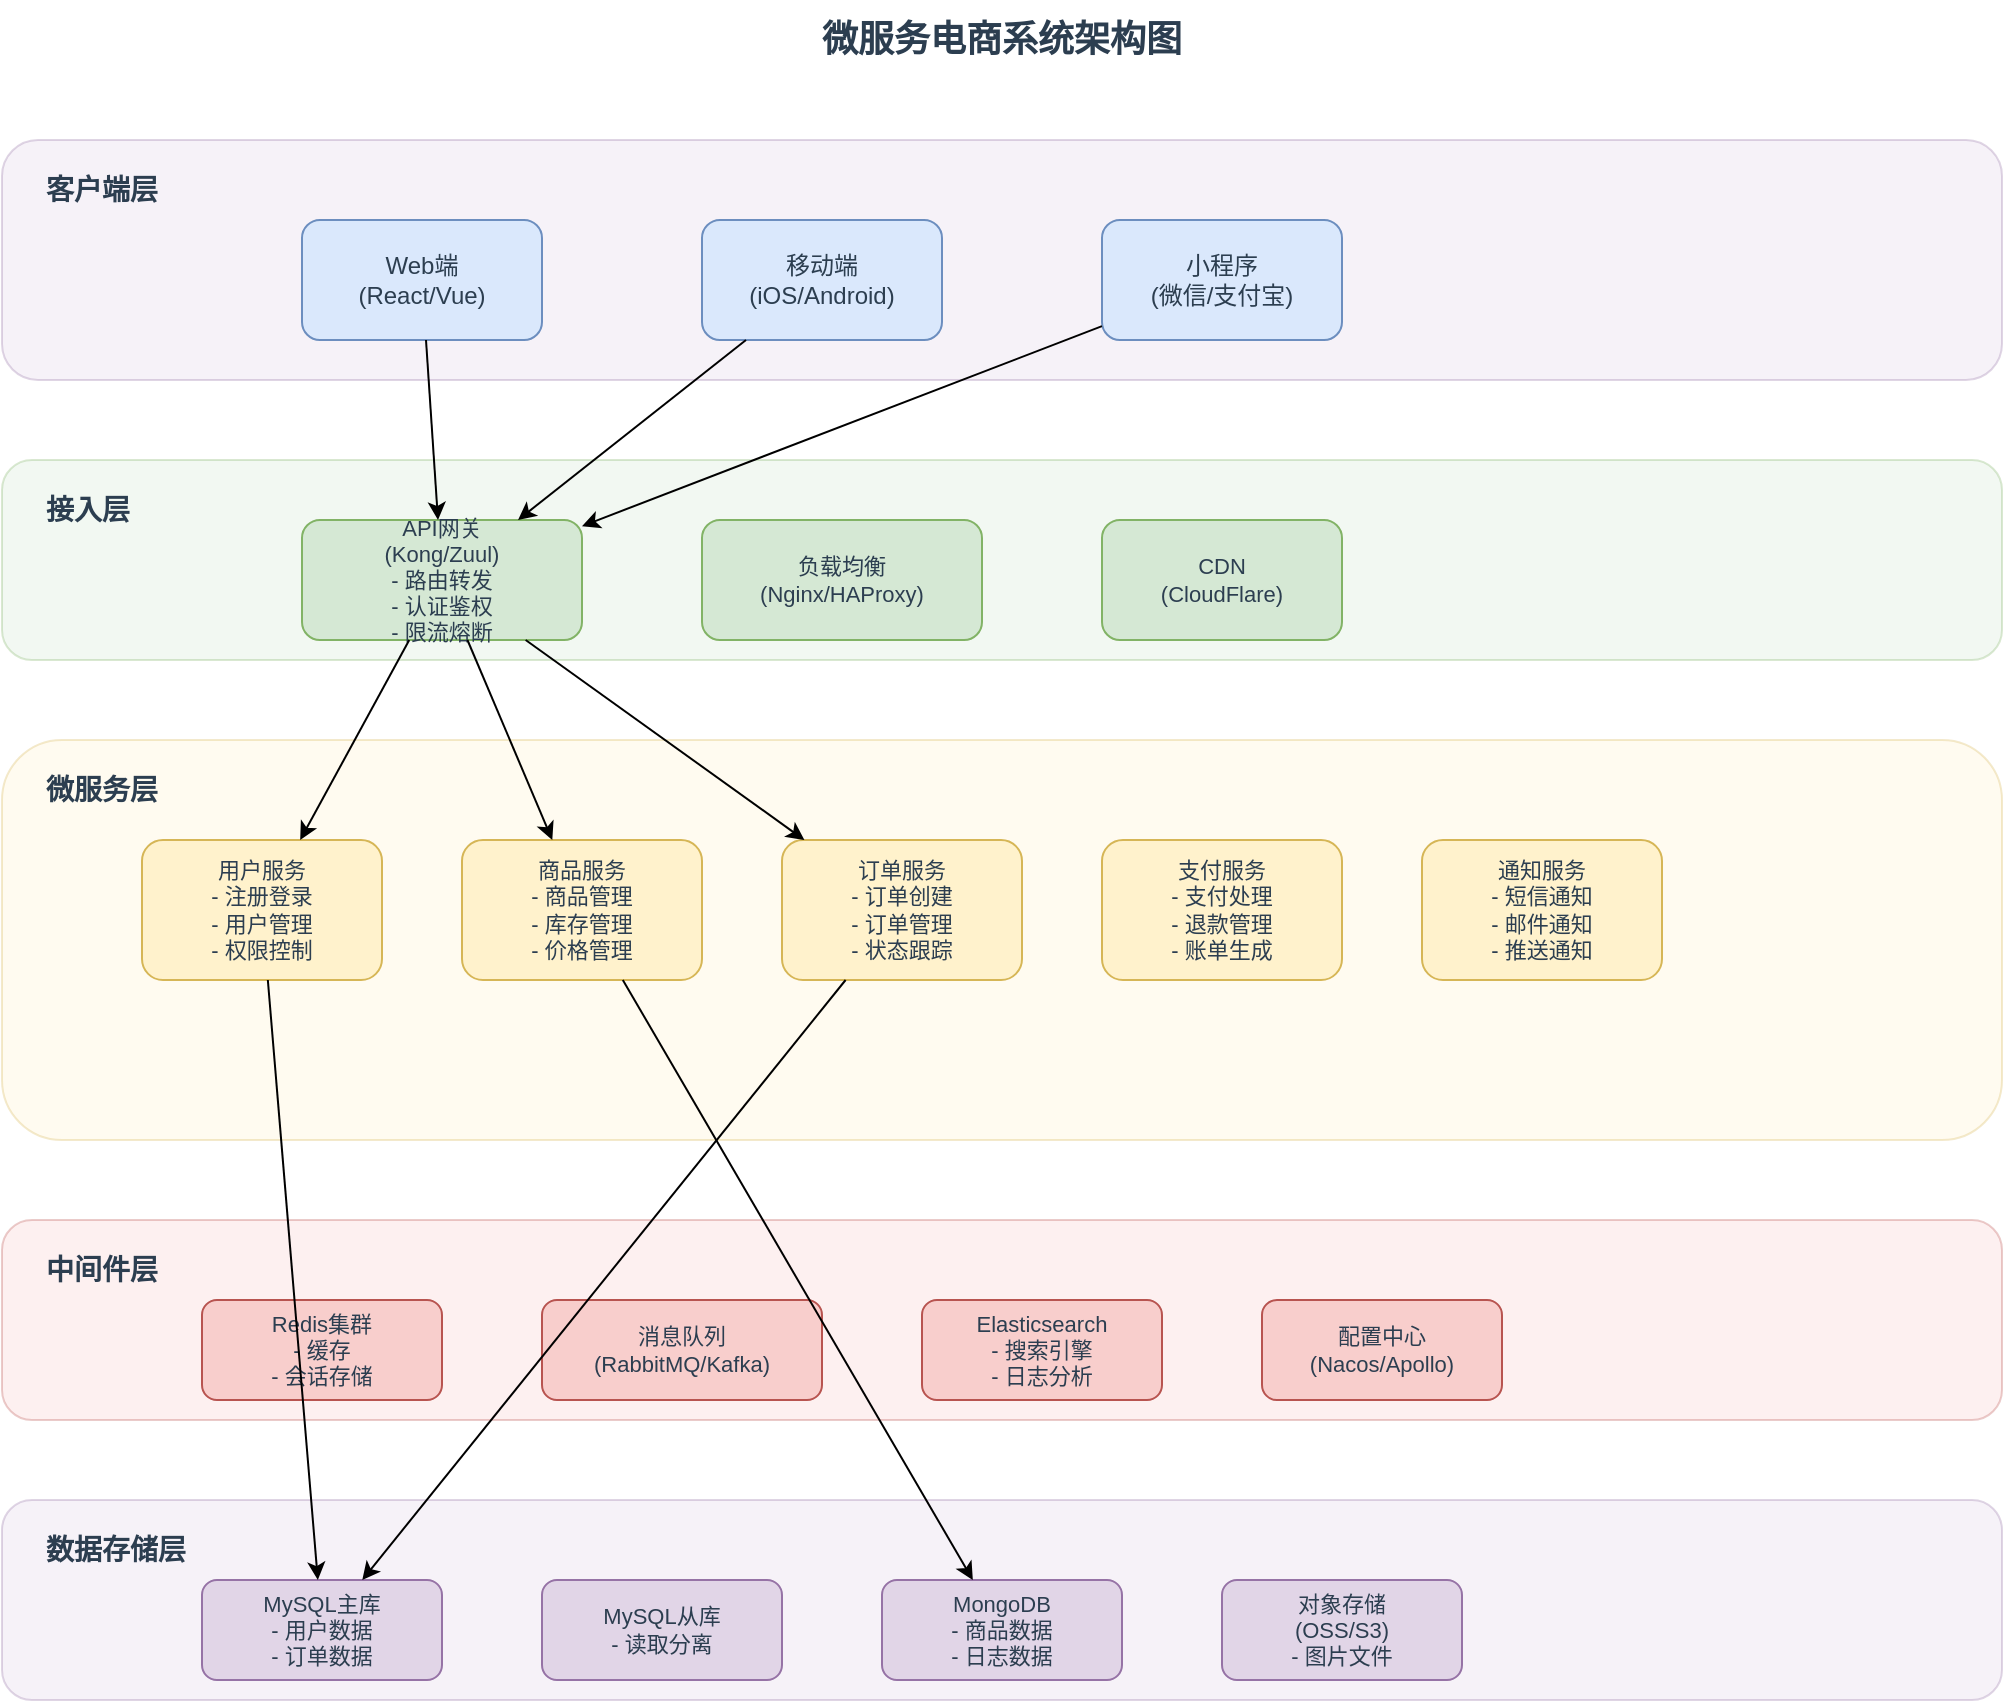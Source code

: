<?xml version="1.0" encoding="UTF-8"?>
<mxfile version="24.7.17">
  <diagram name="示例系统架构图" id="sample-architecture-001">
    <mxGraphModel dx="1422" dy="794" grid="1" gridSize="10" guides="1" tooltips="1" connect="1" arrows="1" fold="1" page="1" pageScale="1" pageWidth="1169" pageHeight="827" math="0" shadow="0">
      <root>
        <mxCell id="0" />
        <mxCell id="1" parent="0" />
        
        <!-- 标题 -->
        <mxCell id="title" value="微服务电商系统架构图" style="text;html=1;strokeColor=none;fillColor=none;align=center;verticalAlign=middle;whiteSpace=wrap;rounded=0;fontSize=18;fontStyle=1;fontColor=#2c3e50;" vertex="1" parent="1">
          <mxGeometry x="400" y="30" width="300" height="40" as="geometry" />
        </mxCell>
        
        <!-- 客户端层 -->
        <mxCell id="client-layer-bg" value="" style="rounded=1;whiteSpace=wrap;html=1;fillColor=#e1d5e7;strokeColor=#9673a6;opacity=30;" vertex="1" parent="1">
          <mxGeometry x="50" y="100" width="1000" height="120" as="geometry" />
        </mxCell>
        
        <mxCell id="client-layer-title" value="客户端层" style="text;html=1;strokeColor=none;fillColor=none;align=left;verticalAlign=top;whiteSpace=wrap;rounded=0;fontSize=14;fontStyle=1;fontColor=#2c3e50;" vertex="1" parent="1">
          <mxGeometry x="70" y="110" width="100" height="30" as="geometry" />
        </mxCell>
        
        <mxCell id="web-client" value="Web端&lt;br/&gt;(React/Vue)" style="rounded=1;whiteSpace=wrap;html=1;fillColor=#dae8fc;strokeColor=#6c8ebf;fontSize=12;fontColor=#2c3e50;" vertex="1" parent="1">
          <mxGeometry x="200" y="140" width="120" height="60" as="geometry" />
        </mxCell>
        
        <mxCell id="mobile-client" value="移动端&lt;br/&gt;(iOS/Android)" style="rounded=1;whiteSpace=wrap;html=1;fillColor=#dae8fc;strokeColor=#6c8ebf;fontSize=12;fontColor=#2c3e50;" vertex="1" parent="1">
          <mxGeometry x="400" y="140" width="120" height="60" as="geometry" />
        </mxCell>
        
        <mxCell id="miniprogram-client" value="小程序&lt;br/&gt;(微信/支付宝)" style="rounded=1;whiteSpace=wrap;html=1;fillColor=#dae8fc;strokeColor=#6c8ebf;fontSize=12;fontColor=#2c3e50;" vertex="1" parent="1">
          <mxGeometry x="600" y="140" width="120" height="60" as="geometry" />
        </mxCell>
        
        <!-- 接入层 -->
        <mxCell id="gateway-layer-bg" value="" style="rounded=1;whiteSpace=wrap;html=1;fillColor=#d5e8d4;strokeColor=#82b366;opacity=30;" vertex="1" parent="1">
          <mxGeometry x="50" y="260" width="1000" height="100" as="geometry" />
        </mxCell>
        
        <mxCell id="gateway-layer-title" value="接入层" style="text;html=1;strokeColor=none;fillColor=none;align=left;verticalAlign=top;whiteSpace=wrap;rounded=0;fontSize=14;fontStyle=1;fontColor=#2c3e50;" vertex="1" parent="1">
          <mxGeometry x="70" y="270" width="100" height="30" as="geometry" />
        </mxCell>
        
        <mxCell id="api-gateway" value="API网关&lt;br/&gt;(Kong/Zuul)&lt;br/&gt;- 路由转发&lt;br/&gt;- 认证鉴权&lt;br/&gt;- 限流熔断" style="rounded=1;whiteSpace=wrap;html=1;fillColor=#d5e8d4;strokeColor=#82b366;fontSize=11;fontColor=#2c3e50;" vertex="1" parent="1">
          <mxGeometry x="200" y="290" width="140" height="60" as="geometry" />
        </mxCell>
        
        <mxCell id="load-balancer" value="负载均衡&lt;br/&gt;(Nginx/HAProxy)" style="rounded=1;whiteSpace=wrap;html=1;fillColor=#d5e8d4;strokeColor=#82b366;fontSize=11;fontColor=#2c3e50;" vertex="1" parent="1">
          <mxGeometry x="400" y="290" width="140" height="60" as="geometry" />
        </mxCell>
        
        <mxCell id="cdn" value="CDN&lt;br/&gt;(CloudFlare)" style="rounded=1;whiteSpace=wrap;html=1;fillColor=#d5e8d4;strokeColor=#82b366;fontSize=11;fontColor=#2c3e50;" vertex="1" parent="1">
          <mxGeometry x="600" y="290" width="120" height="60" as="geometry" />
        </mxCell>
        
        <!-- 业务层 -->
        <mxCell id="business-layer-bg" value="" style="rounded=1;whiteSpace=wrap;html=1;fillColor=#fff2cc;strokeColor=#d6b656;opacity=30;" vertex="1" parent="1">
          <mxGeometry x="50" y="400" width="1000" height="200" as="geometry" />
        </mxCell>
        
        <mxCell id="business-layer-title" value="微服务层" style="text;html=1;strokeColor=none;fillColor=none;align=left;verticalAlign=top;whiteSpace=wrap;rounded=0;fontSize=14;fontStyle=1;fontColor=#2c3e50;" vertex="1" parent="1">
          <mxGeometry x="70" y="410" width="100" height="30" as="geometry" />
        </mxCell>
        
        <mxCell id="user-service" value="用户服务&lt;br/&gt;- 注册登录&lt;br/&gt;- 用户管理&lt;br/&gt;- 权限控制" style="rounded=1;whiteSpace=wrap;html=1;fillColor=#fff2cc;strokeColor=#d6b656;fontSize=11;fontColor=#2c3e50;" vertex="1" parent="1">
          <mxGeometry x="120" y="450" width="120" height="70" as="geometry" />
        </mxCell>
        
        <mxCell id="product-service" value="商品服务&lt;br/&gt;- 商品管理&lt;br/&gt;- 库存管理&lt;br/&gt;- 价格管理" style="rounded=1;whiteSpace=wrap;html=1;fillColor=#fff2cc;strokeColor=#d6b656;fontSize=11;fontColor=#2c3e50;" vertex="1" parent="1">
          <mxGeometry x="280" y="450" width="120" height="70" as="geometry" />
        </mxCell>
        
        <mxCell id="order-service" value="订单服务&lt;br/&gt;- 订单创建&lt;br/&gt;- 订单管理&lt;br/&gt;- 状态跟踪" style="rounded=1;whiteSpace=wrap;html=1;fillColor=#fff2cc;strokeColor=#d6b656;fontSize=11;fontColor=#2c3e50;" vertex="1" parent="1">
          <mxGeometry x="440" y="450" width="120" height="70" as="geometry" />
        </mxCell>
        
        <mxCell id="payment-service" value="支付服务&lt;br/&gt;- 支付处理&lt;br/&gt;- 退款管理&lt;br/&gt;- 账单生成" style="rounded=1;whiteSpace=wrap;html=1;fillColor=#fff2cc;strokeColor=#d6b656;fontSize=11;fontColor=#2c3e50;" vertex="1" parent="1">
          <mxGeometry x="600" y="450" width="120" height="70" as="geometry" />
        </mxCell>
        
        <mxCell id="notification-service" value="通知服务&lt;br/&gt;- 短信通知&lt;br/&gt;- 邮件通知&lt;br/&gt;- 推送通知" style="rounded=1;whiteSpace=wrap;html=1;fillColor=#fff2cc;strokeColor=#d6b656;fontSize=11;fontColor=#2c3e50;" vertex="1" parent="1">
          <mxGeometry x="760" y="450" width="120" height="70" as="geometry" />
        </mxCell>
        
        <!-- 中间件层 -->
        <mxCell id="middleware-layer-bg" value="" style="rounded=1;whiteSpace=wrap;html=1;fillColor=#f8cecc;strokeColor=#b85450;opacity=30;" vertex="1" parent="1">
          <mxGeometry x="50" y="640" width="1000" height="100" as="geometry" />
        </mxCell>
        
        <mxCell id="middleware-layer-title" value="中间件层" style="text;html=1;strokeColor=none;fillColor=none;align=left;verticalAlign=top;whiteSpace=wrap;rounded=0;fontSize=14;fontStyle=1;fontColor=#2c3e50;" vertex="1" parent="1">
          <mxGeometry x="70" y="650" width="100" height="30" as="geometry" />
        </mxCell>
        
        <mxCell id="redis" value="Redis集群&lt;br/&gt;- 缓存&lt;br/&gt;- 会话存储" style="rounded=1;whiteSpace=wrap;html=1;fillColor=#f8cecc;strokeColor=#b85450;fontSize=11;fontColor=#2c3e50;" vertex="1" parent="1">
          <mxGeometry x="150" y="680" width="120" height="50" as="geometry" />
        </mxCell>
        
        <mxCell id="mq" value="消息队列&lt;br/&gt;(RabbitMQ/Kafka)" style="rounded=1;whiteSpace=wrap;html=1;fillColor=#f8cecc;strokeColor=#b85450;fontSize=11;fontColor=#2c3e50;" vertex="1" parent="1">
          <mxGeometry x="320" y="680" width="140" height="50" as="geometry" />
        </mxCell>
        
        <mxCell id="elasticsearch" value="Elasticsearch&lt;br/&gt;- 搜索引擎&lt;br/&gt;- 日志分析" style="rounded=1;whiteSpace=wrap;html=1;fillColor=#f8cecc;strokeColor=#b85450;fontSize=11;fontColor=#2c3e50;" vertex="1" parent="1">
          <mxGeometry x="510" y="680" width="120" height="50" as="geometry" />
        </mxCell>
        
        <mxCell id="config-center" value="配置中心&lt;br/&gt;(Nacos/Apollo)" style="rounded=1;whiteSpace=wrap;html=1;fillColor=#f8cecc;strokeColor=#b85450;fontSize=11;fontColor=#2c3e50;" vertex="1" parent="1">
          <mxGeometry x="680" y="680" width="120" height="50" as="geometry" />
        </mxCell>
        
        <!-- 数据层 -->
        <mxCell id="data-layer-bg" value="" style="rounded=1;whiteSpace=wrap;html=1;fillColor=#e1d5e7;strokeColor=#9673a6;opacity=30;" vertex="1" parent="1">
          <mxGeometry x="50" y="780" width="1000" height="100" as="geometry" />
        </mxCell>
        
        <mxCell id="data-layer-title" value="数据存储层" style="text;html=1;strokeColor=none;fillColor=none;align=left;verticalAlign=top;whiteSpace=wrap;rounded=0;fontSize=14;fontStyle=1;fontColor=#2c3e50;" vertex="1" parent="1">
          <mxGeometry x="70" y="790" width="100" height="30" as="geometry" />
        </mxCell>
        
        <mxCell id="mysql-master" value="MySQL主库&lt;br/&gt;- 用户数据&lt;br/&gt;- 订单数据" style="rounded=1;whiteSpace=wrap;html=1;fillColor=#e1d5e7;strokeColor=#9673a6;fontSize=11;fontColor=#2c3e50;" vertex="1" parent="1">
          <mxGeometry x="150" y="820" width="120" height="50" as="geometry" />
        </mxCell>
        
        <mxCell id="mysql-slave" value="MySQL从库&lt;br/&gt;- 读取分离" style="rounded=1;whiteSpace=wrap;html=1;fillColor=#e1d5e7;strokeColor=#9673a6;fontSize=11;fontColor=#2c3e50;" vertex="1" parent="1">
          <mxGeometry x="320" y="820" width="120" height="50" as="geometry" />
        </mxCell>
        
        <mxCell id="mongodb" value="MongoDB&lt;br/&gt;- 商品数据&lt;br/&gt;- 日志数据" style="rounded=1;whiteSpace=wrap;html=1;fillColor=#e1d5e7;strokeColor=#9673a6;fontSize=11;fontColor=#2c3e50;" vertex="1" parent="1">
          <mxGeometry x="490" y="820" width="120" height="50" as="geometry" />
        </mxCell>
        
        <mxCell id="oss" value="对象存储&lt;br/&gt;(OSS/S3)&lt;br/&gt;- 图片文件" style="rounded=1;whiteSpace=wrap;html=1;fillColor=#e1d5e7;strokeColor=#9673a6;fontSize=11;fontColor=#2c3e50;" vertex="1" parent="1">
          <mxGeometry x="660" y="820" width="120" height="50" as="geometry" />
        </mxCell>
        
        <!-- 连接线 -->
        <mxCell id="edge1" edge="1" parent="1" source="web-client" target="api-gateway">
          <mxGeometry relative="1" as="geometry" />
        </mxCell>
        
        <mxCell id="edge2" edge="1" parent="1" source="mobile-client" target="api-gateway">
          <mxGeometry relative="1" as="geometry" />
        </mxCell>
        
        <mxCell id="edge3" edge="1" parent="1" source="miniprogram-client" target="api-gateway">
          <mxGeometry relative="1" as="geometry" />
        </mxCell>
        
        <mxCell id="edge4" edge="1" parent="1" source="api-gateway" target="user-service">
          <mxGeometry relative="1" as="geometry" />
        </mxCell>
        
        <mxCell id="edge5" edge="1" parent="1" source="api-gateway" target="product-service">
          <mxGeometry relative="1" as="geometry" />
        </mxCell>
        
        <mxCell id="edge6" edge="1" parent="1" source="api-gateway" target="order-service">
          <mxGeometry relative="1" as="geometry" />
        </mxCell>
        
        <mxCell id="edge7" edge="1" parent="1" source="user-service" target="mysql-master">
          <mxGeometry relative="1" as="geometry" />
        </mxCell>
        
        <mxCell id="edge8" edge="1" parent="1" source="order-service" target="mysql-master">
          <mxGeometry relative="1" as="geometry" />
        </mxCell>
        
        <mxCell id="edge9" edge="1" parent="1" source="product-service" target="mongodb">
          <mxGeometry relative="1" as="geometry" />
        </mxCell>
        
      </root>
    </mxGraphModel>
  </diagram>
</mxfile>